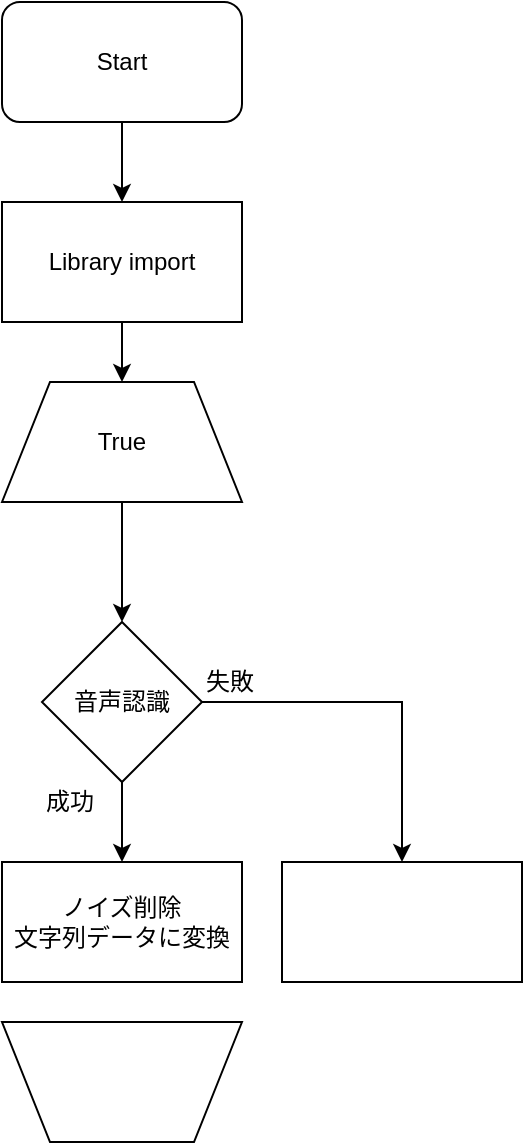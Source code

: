 <mxfile version="12.2.4"><diagram id="yr7k9u-TWCgQStIKEXfn"><mxGraphModel dx="1117" dy="608" grid="1" gridSize="10" guides="1" tooltips="1" connect="1" arrows="1" fold="1" page="1" pageScale="1" pageWidth="827" pageHeight="1169" math="0" shadow="0"><root><mxCell id="0"/><mxCell id="1" parent="0"/><mxCell id="26" value="" style="edgeStyle=orthogonalEdgeStyle;rounded=0;orthogonalLoop=1;jettySize=auto;html=1;" edge="1" parent="1" source="14" target="24"><mxGeometry relative="1" as="geometry"/></mxCell><mxCell id="34" style="edgeStyle=orthogonalEdgeStyle;rounded=0;orthogonalLoop=1;jettySize=auto;html=1;entryX=0.5;entryY=0;entryDx=0;entryDy=0;" edge="1" parent="1" source="14" target="23"><mxGeometry relative="1" as="geometry"/></mxCell><mxCell id="14" value="音声認識" style="rhombus;whiteSpace=wrap;html=1;" vertex="1" parent="1"><mxGeometry x="320" y="320" width="80" height="80" as="geometry"/></mxCell><mxCell id="21" value="" style="edgeStyle=orthogonalEdgeStyle;rounded=0;orthogonalLoop=1;jettySize=auto;html=1;" edge="1" parent="1" source="15" target="16"><mxGeometry relative="1" as="geometry"/></mxCell><mxCell id="15" value="Start" style="rounded=1;whiteSpace=wrap;html=1;" vertex="1" parent="1"><mxGeometry x="300" y="10" width="120" height="60" as="geometry"/></mxCell><mxCell id="38" value="" style="edgeStyle=orthogonalEdgeStyle;rounded=0;orthogonalLoop=1;jettySize=auto;html=1;" edge="1" parent="1" source="16" target="37"><mxGeometry relative="1" as="geometry"/></mxCell><mxCell id="16" value="Library import" style="rounded=0;whiteSpace=wrap;html=1;" vertex="1" parent="1"><mxGeometry x="300" y="110" width="120" height="60" as="geometry"/></mxCell><mxCell id="23" value="" style="rounded=0;whiteSpace=wrap;html=1;" vertex="1" parent="1"><mxGeometry x="440" y="440" width="120" height="60" as="geometry"/></mxCell><mxCell id="24" value="ノイズ削除&lt;br&gt;文字列データに変換" style="rounded=0;whiteSpace=wrap;html=1;" vertex="1" parent="1"><mxGeometry x="300" y="440" width="120" height="60" as="geometry"/></mxCell><mxCell id="35" value="成功" style="text;html=1;resizable=0;points=[];autosize=1;align=left;verticalAlign=top;spacingTop=-4;" vertex="1" parent="1"><mxGeometry x="320" y="400" width="40" height="10" as="geometry"/></mxCell><mxCell id="36" value="失敗" style="text;html=1;resizable=0;points=[];autosize=1;align=left;verticalAlign=top;spacingTop=-4;" vertex="1" parent="1"><mxGeometry x="400" y="340" width="40" height="10" as="geometry"/></mxCell><mxCell id="39" value="" style="edgeStyle=orthogonalEdgeStyle;rounded=0;orthogonalLoop=1;jettySize=auto;html=1;" edge="1" parent="1" source="37" target="14"><mxGeometry relative="1" as="geometry"/></mxCell><mxCell id="37" value="True" style="shape=trapezoid;perimeter=trapezoidPerimeter;whiteSpace=wrap;html=1;" vertex="1" parent="1"><mxGeometry x="300" y="200" width="120" height="60" as="geometry"/></mxCell><mxCell id="40" value="" style="shape=trapezoid;perimeter=trapezoidPerimeter;whiteSpace=wrap;html=1;direction=west;" vertex="1" parent="1"><mxGeometry x="300" y="520" width="120" height="60" as="geometry"/></mxCell></root></mxGraphModel></diagram></mxfile>